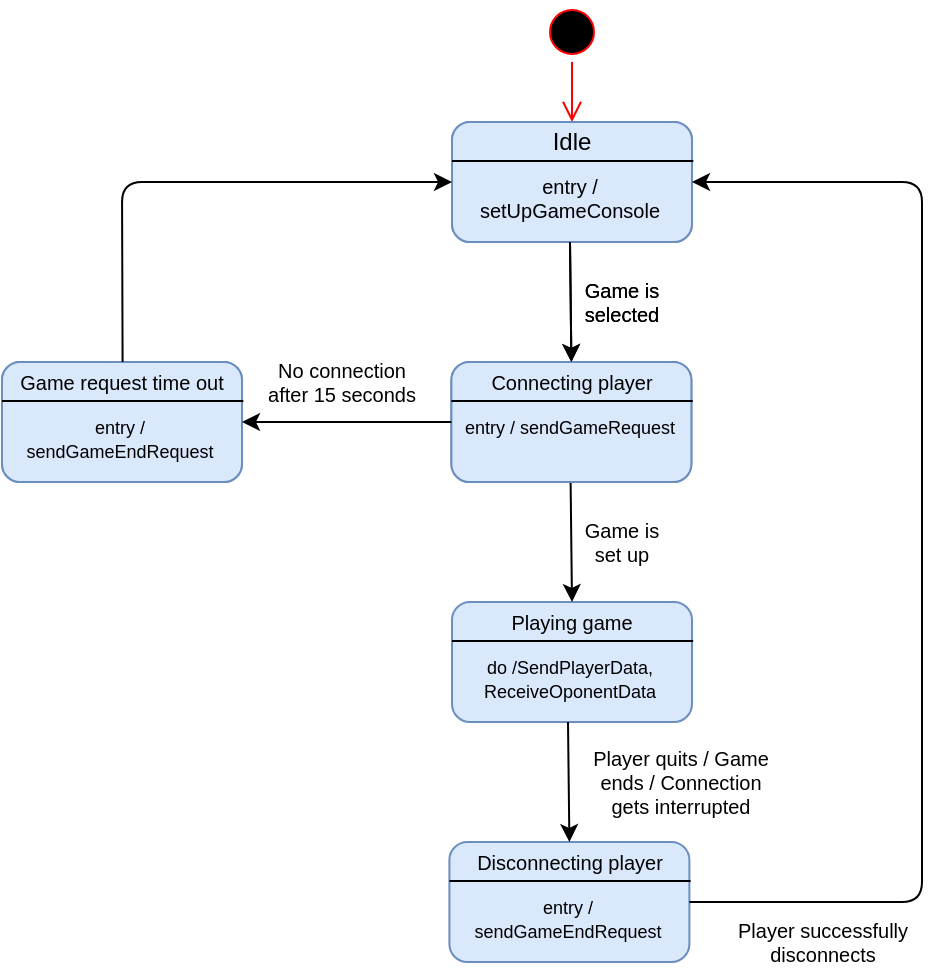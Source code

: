 <mxfile version="13.9.0" type="device"><diagram id="kgpKYQtTHZ0yAKxKKP6v" name="Page-1"><mxGraphModel dx="981" dy="526" grid="1" gridSize="10" guides="1" tooltips="1" connect="1" arrows="1" fold="1" page="1" pageScale="1" pageWidth="850" pageHeight="1100" math="0" shadow="0"><root><mxCell id="0"/><mxCell id="1" parent="0"/><mxCell id="kCJDX-2H_SNA07WfE07M-4" value="" style="ellipse;html=1;shape=startState;fillColor=#000000;strokeColor=#ff0000;" vertex="1" parent="1"><mxGeometry x="300" y="50" width="30" height="30" as="geometry"/></mxCell><mxCell id="kCJDX-2H_SNA07WfE07M-5" value="" style="edgeStyle=orthogonalEdgeStyle;html=1;verticalAlign=bottom;endArrow=open;endSize=8;strokeColor=#ff0000;" edge="1" source="kCJDX-2H_SNA07WfE07M-4" parent="1"><mxGeometry relative="1" as="geometry"><mxPoint x="315" y="110" as="targetPoint"/></mxGeometry></mxCell><mxCell id="kCJDX-2H_SNA07WfE07M-6" value="" style="rounded=1;whiteSpace=wrap;html=1;fillColor=#dae8fc;strokeColor=#6c8ebf;" vertex="1" parent="1"><mxGeometry x="255" y="110" width="120" height="60" as="geometry"/></mxCell><mxCell id="kCJDX-2H_SNA07WfE07M-7" value="" style="endArrow=none;html=1;exitX=0;exitY=0.326;exitDx=0;exitDy=0;exitPerimeter=0;entryX=1.005;entryY=0.326;entryDx=0;entryDy=0;entryPerimeter=0;" edge="1" parent="1" source="kCJDX-2H_SNA07WfE07M-6" target="kCJDX-2H_SNA07WfE07M-6"><mxGeometry width="50" height="50" relative="1" as="geometry"><mxPoint x="260" y="260" as="sourcePoint"/><mxPoint x="350" y="200" as="targetPoint"/></mxGeometry></mxCell><mxCell id="kCJDX-2H_SNA07WfE07M-8" value="Start" style="text;html=1;strokeColor=none;fillColor=none;align=center;verticalAlign=middle;whiteSpace=wrap;rounded=0;" vertex="1" parent="1"><mxGeometry x="295" y="110" width="40" height="20" as="geometry"/></mxCell><mxCell id="kCJDX-2H_SNA07WfE07M-9" value="&lt;font style=&quot;font-size: 10px&quot;&gt;entry / setUpGameConsole&lt;br style=&quot;font-size: 10px&quot;&gt;&lt;/font&gt;" style="text;html=1;strokeColor=none;fillColor=none;align=center;verticalAlign=top;whiteSpace=wrap;rounded=0;fontSize=10;" vertex="1" parent="1"><mxGeometry x="259" y="130" width="110" height="40" as="geometry"/></mxCell><mxCell id="kCJDX-2H_SNA07WfE07M-10" value="" style="rounded=1;whiteSpace=wrap;html=1;fillColor=#dae8fc;strokeColor=#6c8ebf;" vertex="1" parent="1"><mxGeometry x="254.7" y="230" width="120" height="60" as="geometry"/></mxCell><mxCell id="kCJDX-2H_SNA07WfE07M-11" value="" style="endArrow=none;html=1;exitX=0;exitY=0.326;exitDx=0;exitDy=0;exitPerimeter=0;entryX=1.005;entryY=0.326;entryDx=0;entryDy=0;entryPerimeter=0;" edge="1" parent="1" source="kCJDX-2H_SNA07WfE07M-10" target="kCJDX-2H_SNA07WfE07M-10"><mxGeometry width="50" height="50" relative="1" as="geometry"><mxPoint x="259.7" y="380" as="sourcePoint"/><mxPoint x="349.7" y="320" as="targetPoint"/></mxGeometry></mxCell><mxCell id="kCJDX-2H_SNA07WfE07M-13" value="&lt;font style=&quot;font-size: 9px&quot;&gt;entry / sendGameRequest&lt;br&gt;&lt;br style=&quot;font-size: 10px&quot;&gt;&lt;/font&gt;" style="text;html=1;strokeColor=none;fillColor=none;align=center;verticalAlign=top;whiteSpace=wrap;rounded=0;fontSize=10;" vertex="1" parent="1"><mxGeometry x="258.7" y="250" width="110" height="40" as="geometry"/></mxCell><mxCell id="kCJDX-2H_SNA07WfE07M-14" value="" style="endArrow=classic;html=1;fontSize=10;exitX=0.5;exitY=1;exitDx=0;exitDy=0;entryX=0.5;entryY=0;entryDx=0;entryDy=0;" edge="1" parent="1" source="kCJDX-2H_SNA07WfE07M-9"><mxGeometry width="50" height="50" relative="1" as="geometry"><mxPoint x="260" y="250" as="sourcePoint"/><mxPoint x="314.7" y="230" as="targetPoint"/></mxGeometry></mxCell><mxCell id="kCJDX-2H_SNA07WfE07M-15" value="Connecting player" style="text;html=1;strokeColor=none;fillColor=none;align=center;verticalAlign=middle;whiteSpace=wrap;rounded=0;fontSize=10;" vertex="1" parent="1"><mxGeometry x="260" y="230" width="110" height="20" as="geometry"/></mxCell><mxCell id="kCJDX-2H_SNA07WfE07M-16" value="Game is selected" style="text;html=1;strokeColor=none;fillColor=none;align=center;verticalAlign=middle;whiteSpace=wrap;rounded=0;fontSize=10;" vertex="1" parent="1"><mxGeometry x="320" y="190" width="40" height="20" as="geometry"/></mxCell><mxCell id="kCJDX-2H_SNA07WfE07M-18" value="" style="rounded=1;whiteSpace=wrap;html=1;fillColor=#dae8fc;strokeColor=#6c8ebf;" vertex="1" parent="1"><mxGeometry x="255" y="350" width="120" height="60" as="geometry"/></mxCell><mxCell id="kCJDX-2H_SNA07WfE07M-19" value="" style="endArrow=none;html=1;exitX=0;exitY=0.326;exitDx=0;exitDy=0;exitPerimeter=0;entryX=1.005;entryY=0.326;entryDx=0;entryDy=0;entryPerimeter=0;" edge="1" parent="1" source="kCJDX-2H_SNA07WfE07M-18" target="kCJDX-2H_SNA07WfE07M-18"><mxGeometry width="50" height="50" relative="1" as="geometry"><mxPoint x="260" y="500" as="sourcePoint"/><mxPoint x="350" y="440" as="targetPoint"/></mxGeometry></mxCell><mxCell id="kCJDX-2H_SNA07WfE07M-20" value="&lt;font style=&quot;font-size: 9px&quot;&gt;do /SendPlayerData,&lt;br&gt;ReceiveOponentData&lt;br style=&quot;font-size: 10px&quot;&gt;&lt;/font&gt;" style="text;html=1;strokeColor=none;fillColor=none;align=center;verticalAlign=top;whiteSpace=wrap;rounded=0;fontSize=10;" vertex="1" parent="1"><mxGeometry x="259" y="370" width="110" height="40" as="geometry"/></mxCell><mxCell id="kCJDX-2H_SNA07WfE07M-21" value="" style="endArrow=classic;html=1;fontSize=10;exitX=0.5;exitY=1;exitDx=0;exitDy=0;entryX=0.5;entryY=0;entryDx=0;entryDy=0;" edge="1" parent="1"><mxGeometry width="50" height="50" relative="1" as="geometry"><mxPoint x="314.3" y="290" as="sourcePoint"/><mxPoint x="315.0" y="350" as="targetPoint"/></mxGeometry></mxCell><mxCell id="kCJDX-2H_SNA07WfE07M-22" value="Playing game" style="text;html=1;strokeColor=none;fillColor=none;align=center;verticalAlign=middle;whiteSpace=wrap;rounded=0;fontSize=10;" vertex="1" parent="1"><mxGeometry x="260.3" y="350" width="110" height="20" as="geometry"/></mxCell><mxCell id="kCJDX-2H_SNA07WfE07M-23" value="Game is set up" style="text;html=1;strokeColor=none;fillColor=none;align=center;verticalAlign=middle;whiteSpace=wrap;rounded=0;fontSize=10;" vertex="1" parent="1"><mxGeometry x="320.3" y="310" width="40" height="20" as="geometry"/></mxCell><mxCell id="kCJDX-2H_SNA07WfE07M-24" value="" style="rounded=1;whiteSpace=wrap;html=1;fillColor=#dae8fc;strokeColor=#6c8ebf;" vertex="1" parent="1"><mxGeometry x="255" y="110" width="120" height="60" as="geometry"/></mxCell><mxCell id="kCJDX-2H_SNA07WfE07M-25" value="" style="endArrow=none;html=1;exitX=0;exitY=0.326;exitDx=0;exitDy=0;exitPerimeter=0;entryX=1.005;entryY=0.326;entryDx=0;entryDy=0;entryPerimeter=0;" edge="1" parent="1" source="kCJDX-2H_SNA07WfE07M-24" target="kCJDX-2H_SNA07WfE07M-24"><mxGeometry width="50" height="50" relative="1" as="geometry"><mxPoint x="260" y="260" as="sourcePoint"/><mxPoint x="350" y="200" as="targetPoint"/></mxGeometry></mxCell><mxCell id="kCJDX-2H_SNA07WfE07M-26" value="Idle" style="text;html=1;strokeColor=none;fillColor=none;align=center;verticalAlign=middle;whiteSpace=wrap;rounded=0;" vertex="1" parent="1"><mxGeometry x="295" y="110" width="40" height="20" as="geometry"/></mxCell><mxCell id="kCJDX-2H_SNA07WfE07M-27" value="&lt;font style=&quot;font-size: 10px&quot;&gt;entry / setUpGameConsole&lt;br style=&quot;font-size: 10px&quot;&gt;&lt;/font&gt;" style="text;html=1;strokeColor=none;fillColor=none;align=center;verticalAlign=top;whiteSpace=wrap;rounded=0;fontSize=10;" vertex="1" parent="1"><mxGeometry x="259" y="130" width="110" height="40" as="geometry"/></mxCell><mxCell id="kCJDX-2H_SNA07WfE07M-28" value="" style="rounded=1;whiteSpace=wrap;html=1;fillColor=#dae8fc;strokeColor=#6c8ebf;" vertex="1" parent="1"><mxGeometry x="254.7" y="230" width="120" height="60" as="geometry"/></mxCell><mxCell id="kCJDX-2H_SNA07WfE07M-29" value="" style="endArrow=none;html=1;exitX=0;exitY=0.326;exitDx=0;exitDy=0;exitPerimeter=0;entryX=1.005;entryY=0.326;entryDx=0;entryDy=0;entryPerimeter=0;" edge="1" parent="1" source="kCJDX-2H_SNA07WfE07M-28" target="kCJDX-2H_SNA07WfE07M-28"><mxGeometry width="50" height="50" relative="1" as="geometry"><mxPoint x="259.7" y="380" as="sourcePoint"/><mxPoint x="349.7" y="320" as="targetPoint"/></mxGeometry></mxCell><mxCell id="kCJDX-2H_SNA07WfE07M-30" value="&lt;font style=&quot;font-size: 9px&quot;&gt;entry / sendGameRequest&lt;br&gt;&lt;br style=&quot;font-size: 10px&quot;&gt;&lt;/font&gt;" style="text;html=1;strokeColor=none;fillColor=none;align=center;verticalAlign=top;whiteSpace=wrap;rounded=0;fontSize=10;" vertex="1" parent="1"><mxGeometry x="258.7" y="250" width="110" height="40" as="geometry"/></mxCell><mxCell id="kCJDX-2H_SNA07WfE07M-31" value="" style="endArrow=classic;html=1;fontSize=10;exitX=0.5;exitY=1;exitDx=0;exitDy=0;entryX=0.5;entryY=0;entryDx=0;entryDy=0;" edge="1" parent="1"><mxGeometry width="50" height="50" relative="1" as="geometry"><mxPoint x="314" y="170" as="sourcePoint"/><mxPoint x="314.7" y="230" as="targetPoint"/></mxGeometry></mxCell><mxCell id="kCJDX-2H_SNA07WfE07M-32" value="Connecting player" style="text;html=1;strokeColor=none;fillColor=none;align=center;verticalAlign=middle;whiteSpace=wrap;rounded=0;fontSize=10;" vertex="1" parent="1"><mxGeometry x="260" y="230" width="110" height="20" as="geometry"/></mxCell><mxCell id="kCJDX-2H_SNA07WfE07M-33" value="Game is selected" style="text;html=1;strokeColor=none;fillColor=none;align=center;verticalAlign=middle;whiteSpace=wrap;rounded=0;fontSize=10;" vertex="1" parent="1"><mxGeometry x="320" y="190" width="40" height="20" as="geometry"/></mxCell><mxCell id="kCJDX-2H_SNA07WfE07M-34" value="" style="rounded=1;whiteSpace=wrap;html=1;fillColor=#dae8fc;strokeColor=#6c8ebf;" vertex="1" parent="1"><mxGeometry x="253.7" y="470" width="120" height="60" as="geometry"/></mxCell><mxCell id="kCJDX-2H_SNA07WfE07M-35" value="" style="endArrow=none;html=1;exitX=0;exitY=0.326;exitDx=0;exitDy=0;exitPerimeter=0;entryX=1.005;entryY=0.326;entryDx=0;entryDy=0;entryPerimeter=0;" edge="1" parent="1" source="kCJDX-2H_SNA07WfE07M-34" target="kCJDX-2H_SNA07WfE07M-34"><mxGeometry width="50" height="50" relative="1" as="geometry"><mxPoint x="258.7" y="620" as="sourcePoint"/><mxPoint x="348.7" y="560" as="targetPoint"/></mxGeometry></mxCell><mxCell id="kCJDX-2H_SNA07WfE07M-36" value="&lt;font style=&quot;font-size: 9px&quot;&gt;entry / sendGameEndRequest&lt;br&gt;&lt;br style=&quot;font-size: 10px&quot;&gt;&lt;/font&gt;" style="text;html=1;strokeColor=none;fillColor=none;align=center;verticalAlign=top;whiteSpace=wrap;rounded=0;fontSize=10;" vertex="1" parent="1"><mxGeometry x="257.7" y="490" width="110" height="40" as="geometry"/></mxCell><mxCell id="kCJDX-2H_SNA07WfE07M-37" value="" style="endArrow=classic;html=1;fontSize=10;exitX=0.5;exitY=1;exitDx=0;exitDy=0;entryX=0.5;entryY=0;entryDx=0;entryDy=0;" edge="1" parent="1"><mxGeometry width="50" height="50" relative="1" as="geometry"><mxPoint x="313" y="410" as="sourcePoint"/><mxPoint x="313.7" y="470" as="targetPoint"/></mxGeometry></mxCell><mxCell id="kCJDX-2H_SNA07WfE07M-38" value="Disconnecting player" style="text;html=1;strokeColor=none;fillColor=none;align=center;verticalAlign=middle;whiteSpace=wrap;rounded=0;fontSize=10;" vertex="1" parent="1"><mxGeometry x="259" y="470" width="110" height="20" as="geometry"/></mxCell><mxCell id="kCJDX-2H_SNA07WfE07M-39" value="Player quits / Game ends / Connection gets interrupted" style="text;html=1;strokeColor=none;fillColor=none;align=center;verticalAlign=middle;whiteSpace=wrap;rounded=0;fontSize=10;" vertex="1" parent="1"><mxGeometry x="319" y="430" width="101" height="20" as="geometry"/></mxCell><mxCell id="kCJDX-2H_SNA07WfE07M-42" value="" style="endArrow=classic;html=1;fontSize=10;exitX=1;exitY=0.5;exitDx=0;exitDy=0;entryX=1;entryY=0.5;entryDx=0;entryDy=0;" edge="1" parent="1" source="kCJDX-2H_SNA07WfE07M-34" target="kCJDX-2H_SNA07WfE07M-24"><mxGeometry width="50" height="50" relative="1" as="geometry"><mxPoint x="260" y="470" as="sourcePoint"/><mxPoint x="310" y="420" as="targetPoint"/><Array as="points"><mxPoint x="490" y="500"/><mxPoint x="490" y="140"/></Array></mxGeometry></mxCell><mxCell id="kCJDX-2H_SNA07WfE07M-43" value="Player successfully disconnects" style="text;html=1;strokeColor=none;fillColor=none;align=center;verticalAlign=middle;whiteSpace=wrap;rounded=0;fontSize=10;" vertex="1" parent="1"><mxGeometry x="390" y="510" width="101" height="20" as="geometry"/></mxCell><mxCell id="kCJDX-2H_SNA07WfE07M-44" value="" style="rounded=1;whiteSpace=wrap;html=1;fillColor=#dae8fc;strokeColor=#6c8ebf;" vertex="1" parent="1"><mxGeometry x="30" y="230" width="120" height="60" as="geometry"/></mxCell><mxCell id="kCJDX-2H_SNA07WfE07M-45" value="" style="endArrow=none;html=1;exitX=0;exitY=0.326;exitDx=0;exitDy=0;exitPerimeter=0;entryX=1.005;entryY=0.326;entryDx=0;entryDy=0;entryPerimeter=0;" edge="1" parent="1" source="kCJDX-2H_SNA07WfE07M-44" target="kCJDX-2H_SNA07WfE07M-44"><mxGeometry width="50" height="50" relative="1" as="geometry"><mxPoint x="35" y="380" as="sourcePoint"/><mxPoint x="125" y="320" as="targetPoint"/></mxGeometry></mxCell><mxCell id="kCJDX-2H_SNA07WfE07M-46" value="&lt;font style=&quot;font-size: 9px&quot;&gt;entry / sendGameRequest&lt;br&gt;&lt;br style=&quot;font-size: 10px&quot;&gt;&lt;/font&gt;" style="text;html=1;strokeColor=none;fillColor=none;align=center;verticalAlign=top;whiteSpace=wrap;rounded=0;fontSize=10;" vertex="1" parent="1"><mxGeometry x="34" y="250" width="110" height="40" as="geometry"/></mxCell><mxCell id="kCJDX-2H_SNA07WfE07M-47" value="Connecting player" style="text;html=1;strokeColor=none;fillColor=none;align=center;verticalAlign=middle;whiteSpace=wrap;rounded=0;fontSize=10;" vertex="1" parent="1"><mxGeometry x="35.3" y="230" width="110" height="20" as="geometry"/></mxCell><mxCell id="kCJDX-2H_SNA07WfE07M-48" value="" style="rounded=1;whiteSpace=wrap;html=1;fillColor=#dae8fc;strokeColor=#6c8ebf;" vertex="1" parent="1"><mxGeometry x="30" y="230" width="120" height="60" as="geometry"/></mxCell><mxCell id="kCJDX-2H_SNA07WfE07M-49" value="" style="endArrow=none;html=1;exitX=0;exitY=0.326;exitDx=0;exitDy=0;exitPerimeter=0;entryX=1.005;entryY=0.326;entryDx=0;entryDy=0;entryPerimeter=0;" edge="1" parent="1" source="kCJDX-2H_SNA07WfE07M-48" target="kCJDX-2H_SNA07WfE07M-48"><mxGeometry width="50" height="50" relative="1" as="geometry"><mxPoint x="35" y="380" as="sourcePoint"/><mxPoint x="125" y="320" as="targetPoint"/></mxGeometry></mxCell><mxCell id="kCJDX-2H_SNA07WfE07M-50" value="&lt;font style=&quot;font-size: 9px&quot;&gt;entry / sendGameEndRequest&lt;br&gt;&lt;/font&gt;" style="text;html=1;strokeColor=none;fillColor=none;align=center;verticalAlign=top;whiteSpace=wrap;rounded=0;fontSize=10;" vertex="1" parent="1"><mxGeometry x="34" y="250" width="110" height="40" as="geometry"/></mxCell><mxCell id="kCJDX-2H_SNA07WfE07M-51" value="Game request time out" style="text;html=1;strokeColor=none;fillColor=none;align=center;verticalAlign=middle;whiteSpace=wrap;rounded=0;fontSize=10;" vertex="1" parent="1"><mxGeometry x="35.3" y="230" width="110" height="20" as="geometry"/></mxCell><mxCell id="kCJDX-2H_SNA07WfE07M-52" value="" style="endArrow=classic;html=1;fontSize=10;exitX=0;exitY=0.5;exitDx=0;exitDy=0;entryX=1;entryY=0.5;entryDx=0;entryDy=0;" edge="1" parent="1" source="kCJDX-2H_SNA07WfE07M-28" target="kCJDX-2H_SNA07WfE07M-48"><mxGeometry width="50" height="50" relative="1" as="geometry"><mxPoint x="350" y="320" as="sourcePoint"/><mxPoint x="400" y="270" as="targetPoint"/></mxGeometry></mxCell><mxCell id="kCJDX-2H_SNA07WfE07M-53" value="No connection after 15 seconds" style="text;html=1;strokeColor=none;fillColor=none;align=center;verticalAlign=middle;whiteSpace=wrap;rounded=0;fontSize=10;" vertex="1" parent="1"><mxGeometry x="160" y="230" width="80" height="20" as="geometry"/></mxCell><mxCell id="kCJDX-2H_SNA07WfE07M-56" value="" style="endArrow=classic;html=1;fontSize=10;exitX=0.5;exitY=0;exitDx=0;exitDy=0;entryX=0;entryY=0.5;entryDx=0;entryDy=0;" edge="1" parent="1" source="kCJDX-2H_SNA07WfE07M-51" target="kCJDX-2H_SNA07WfE07M-24"><mxGeometry width="50" height="50" relative="1" as="geometry"><mxPoint x="264.7" y="270" as="sourcePoint"/><mxPoint x="160" y="270" as="targetPoint"/><Array as="points"><mxPoint x="90" y="140"/></Array></mxGeometry></mxCell></root></mxGraphModel></diagram></mxfile>